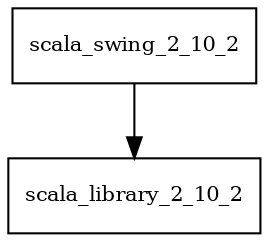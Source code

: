digraph scala_swing_2_10_2_dependencies {
  node [shape = box, fontsize=10.0];
  scala_swing_2_10_2 -> scala_library_2_10_2;
}
